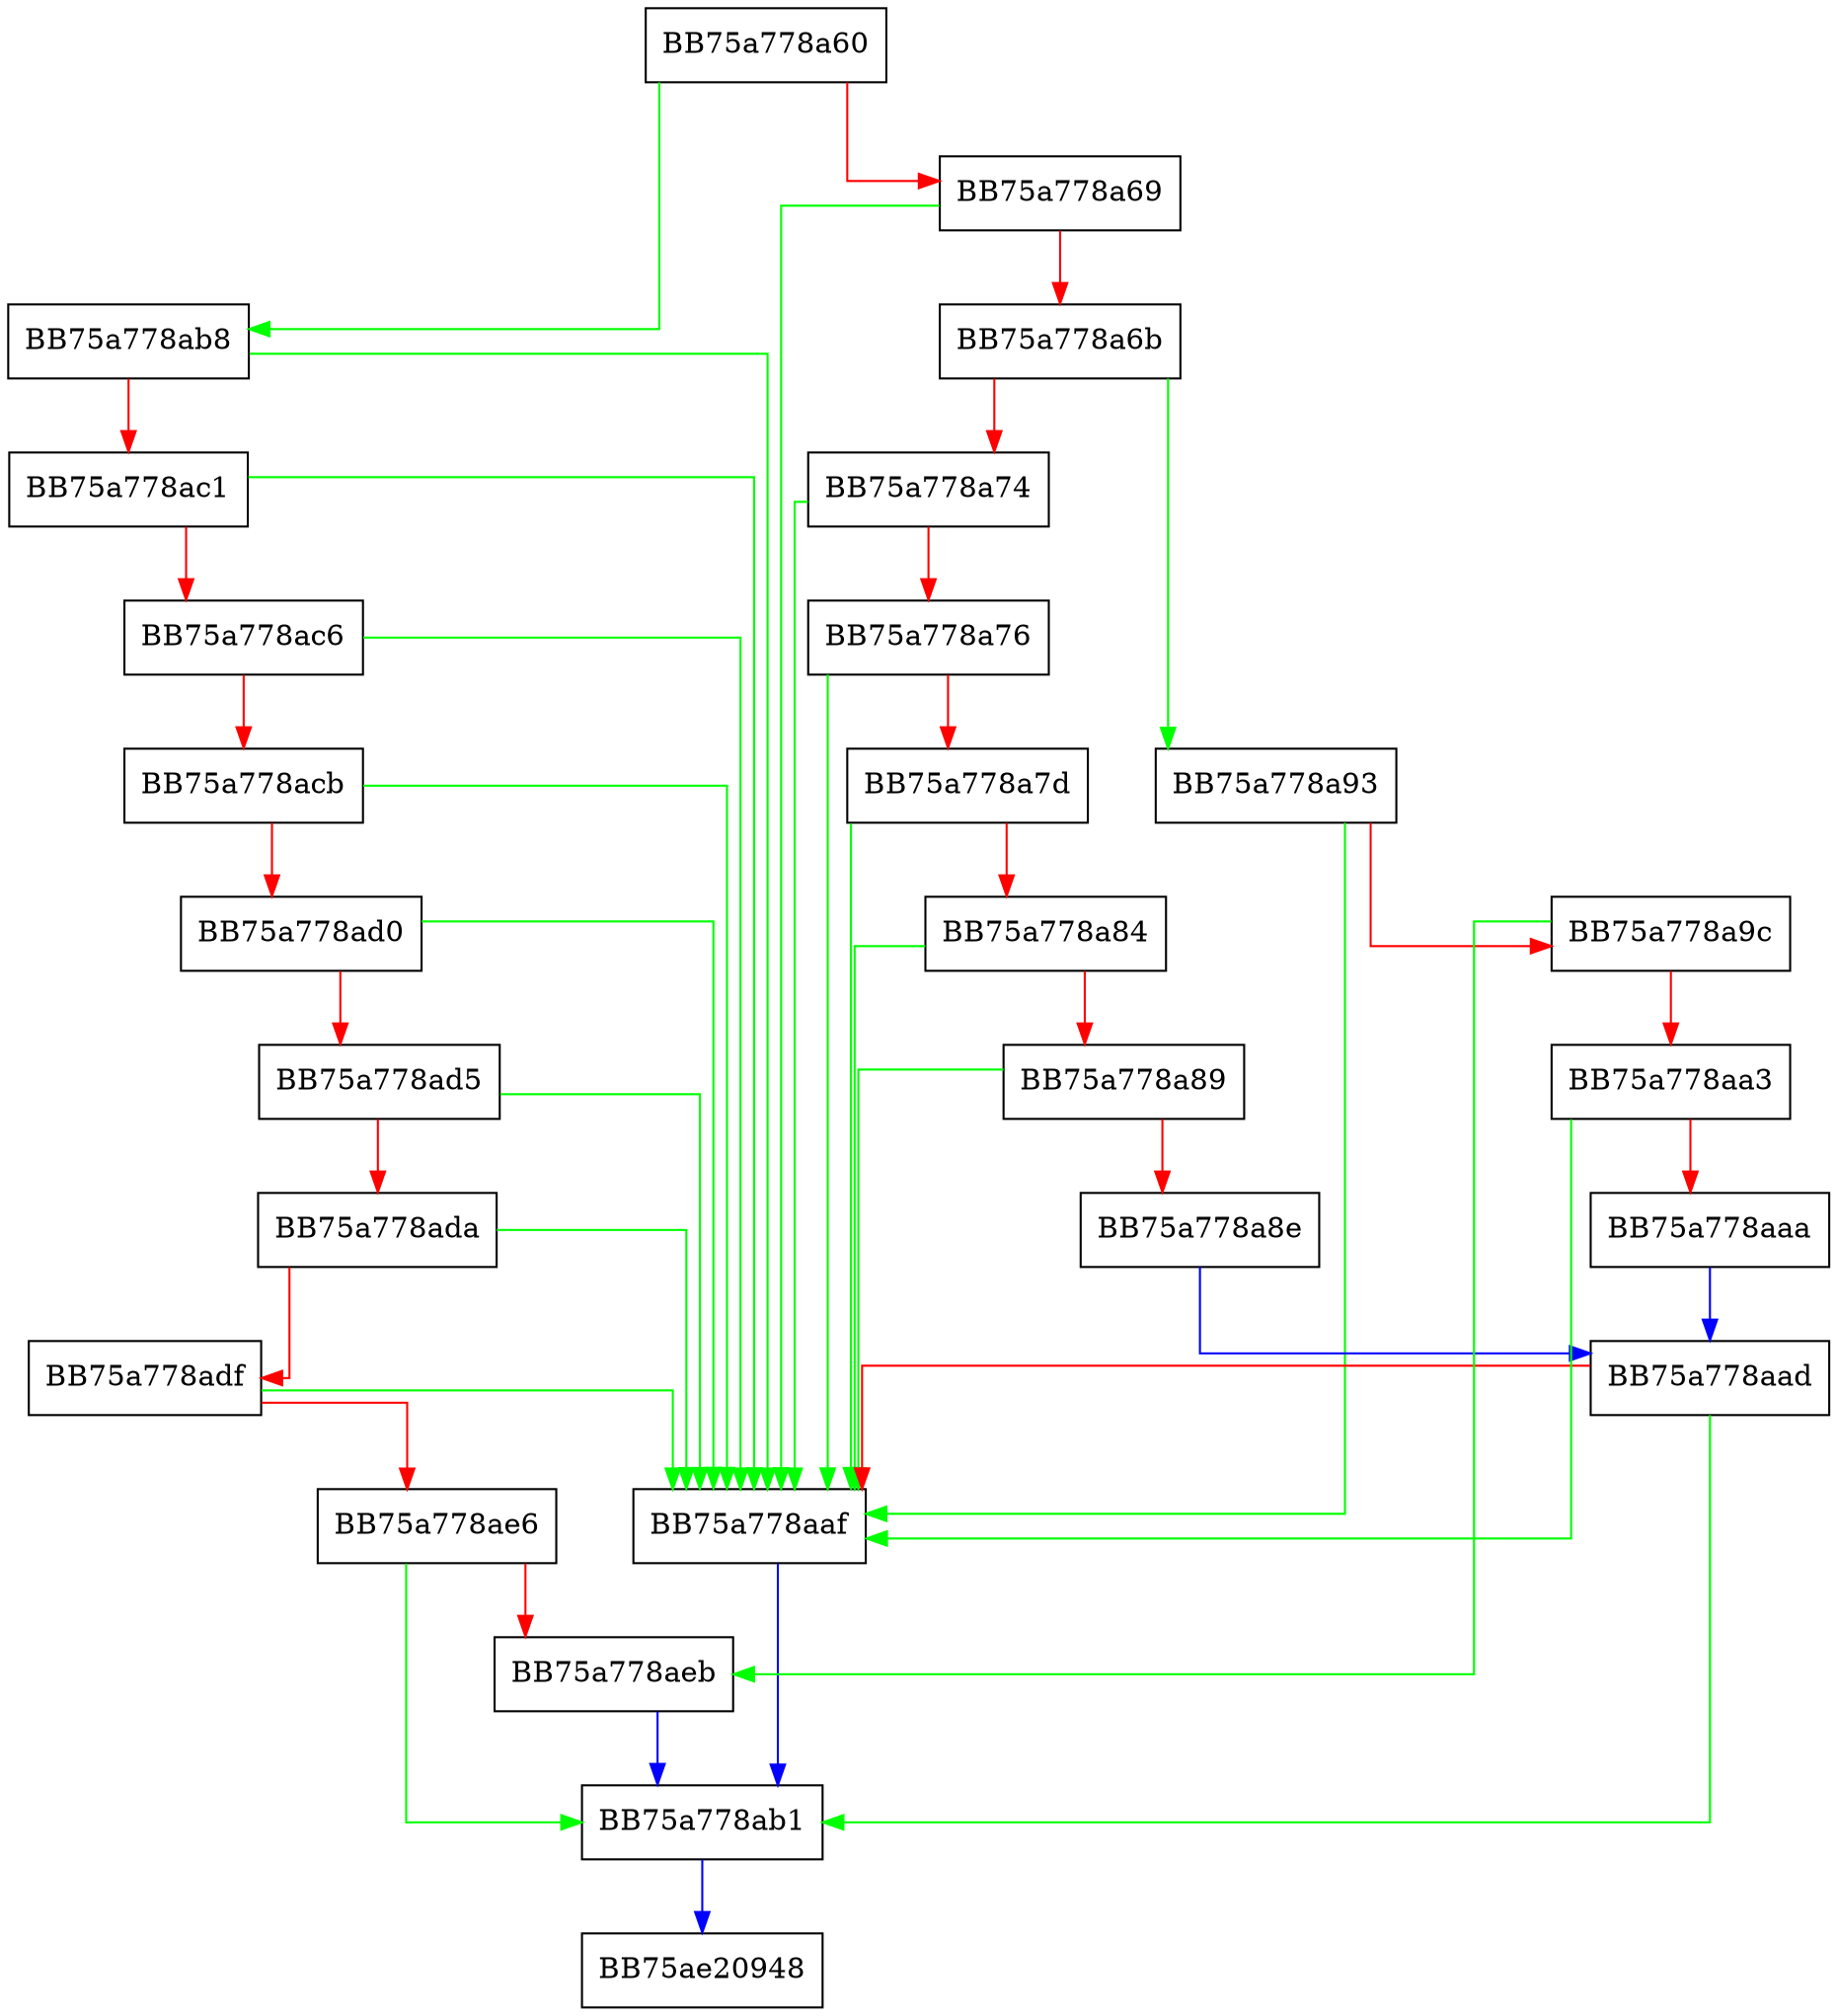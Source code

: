 digraph __acrt_MultiByteToWideChar {
  node [shape="box"];
  graph [splines=ortho];
  BB75a778a60 -> BB75a778ab8 [color="green"];
  BB75a778a60 -> BB75a778a69 [color="red"];
  BB75a778a69 -> BB75a778aaf [color="green"];
  BB75a778a69 -> BB75a778a6b [color="red"];
  BB75a778a6b -> BB75a778a93 [color="green"];
  BB75a778a6b -> BB75a778a74 [color="red"];
  BB75a778a74 -> BB75a778aaf [color="green"];
  BB75a778a74 -> BB75a778a76 [color="red"];
  BB75a778a76 -> BB75a778aaf [color="green"];
  BB75a778a76 -> BB75a778a7d [color="red"];
  BB75a778a7d -> BB75a778aaf [color="green"];
  BB75a778a7d -> BB75a778a84 [color="red"];
  BB75a778a84 -> BB75a778aaf [color="green"];
  BB75a778a84 -> BB75a778a89 [color="red"];
  BB75a778a89 -> BB75a778aaf [color="green"];
  BB75a778a89 -> BB75a778a8e [color="red"];
  BB75a778a8e -> BB75a778aad [color="blue"];
  BB75a778a93 -> BB75a778aaf [color="green"];
  BB75a778a93 -> BB75a778a9c [color="red"];
  BB75a778a9c -> BB75a778aeb [color="green"];
  BB75a778a9c -> BB75a778aa3 [color="red"];
  BB75a778aa3 -> BB75a778aaf [color="green"];
  BB75a778aa3 -> BB75a778aaa [color="red"];
  BB75a778aaa -> BB75a778aad [color="blue"];
  BB75a778aad -> BB75a778ab1 [color="green"];
  BB75a778aad -> BB75a778aaf [color="red"];
  BB75a778aaf -> BB75a778ab1 [color="blue"];
  BB75a778ab1 -> BB75ae20948 [color="blue"];
  BB75a778ab8 -> BB75a778aaf [color="green"];
  BB75a778ab8 -> BB75a778ac1 [color="red"];
  BB75a778ac1 -> BB75a778aaf [color="green"];
  BB75a778ac1 -> BB75a778ac6 [color="red"];
  BB75a778ac6 -> BB75a778aaf [color="green"];
  BB75a778ac6 -> BB75a778acb [color="red"];
  BB75a778acb -> BB75a778aaf [color="green"];
  BB75a778acb -> BB75a778ad0 [color="red"];
  BB75a778ad0 -> BB75a778aaf [color="green"];
  BB75a778ad0 -> BB75a778ad5 [color="red"];
  BB75a778ad5 -> BB75a778aaf [color="green"];
  BB75a778ad5 -> BB75a778ada [color="red"];
  BB75a778ada -> BB75a778aaf [color="green"];
  BB75a778ada -> BB75a778adf [color="red"];
  BB75a778adf -> BB75a778aaf [color="green"];
  BB75a778adf -> BB75a778ae6 [color="red"];
  BB75a778ae6 -> BB75a778ab1 [color="green"];
  BB75a778ae6 -> BB75a778aeb [color="red"];
  BB75a778aeb -> BB75a778ab1 [color="blue"];
}